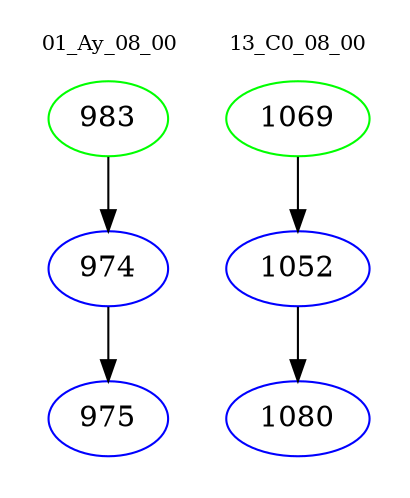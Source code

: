 digraph{
subgraph cluster_0 {
color = white
label = "01_Ay_08_00";
fontsize=10;
T0_983 [label="983", color="green"]
T0_983 -> T0_974 [color="black"]
T0_974 [label="974", color="blue"]
T0_974 -> T0_975 [color="black"]
T0_975 [label="975", color="blue"]
}
subgraph cluster_1 {
color = white
label = "13_C0_08_00";
fontsize=10;
T1_1069 [label="1069", color="green"]
T1_1069 -> T1_1052 [color="black"]
T1_1052 [label="1052", color="blue"]
T1_1052 -> T1_1080 [color="black"]
T1_1080 [label="1080", color="blue"]
}
}

